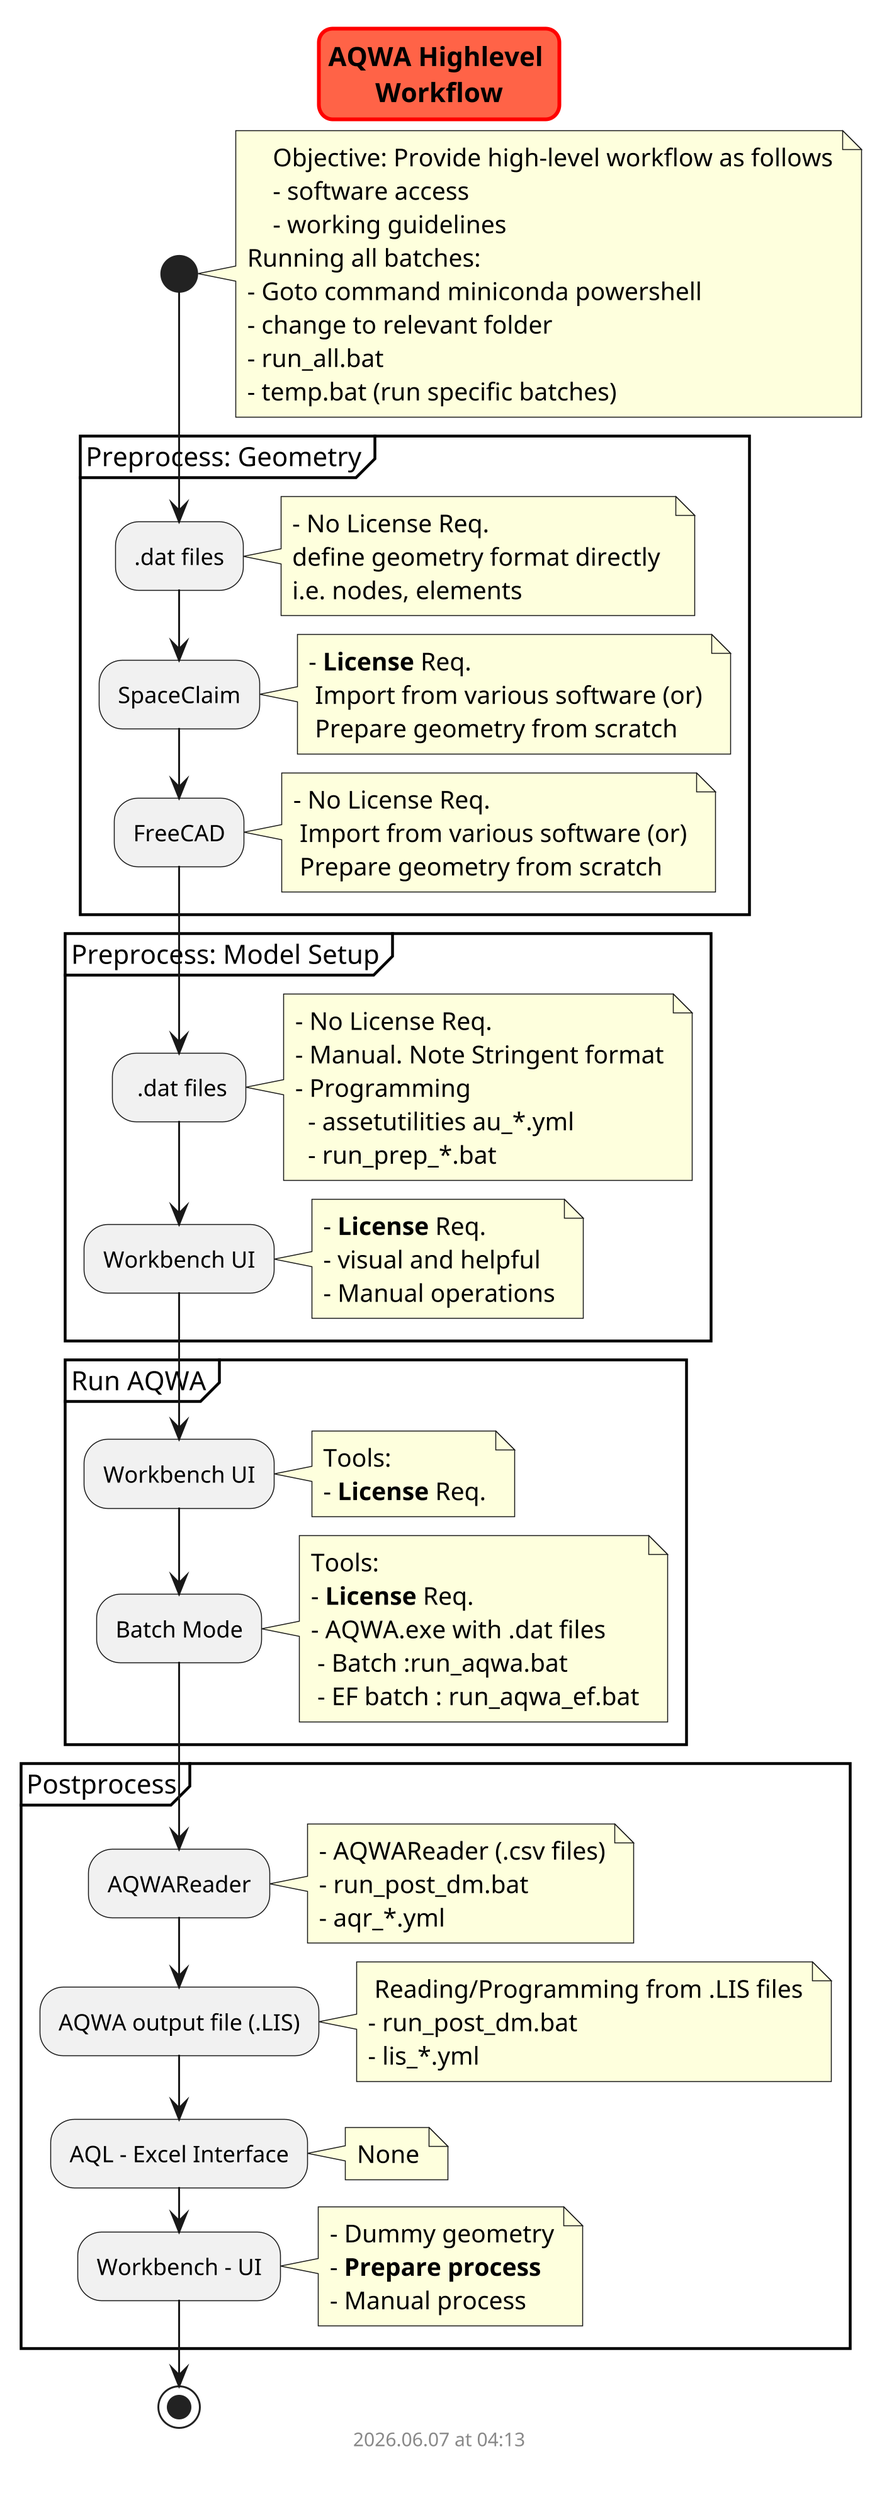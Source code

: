 @startuml aqwa_highlevel_workflow
scale 3
skinparam titleBorderRoundCorner 15
skinparam titleBorderThickness 2
skinparam titleBorderColor red
skinparam titleBackgroundColor Tomato

title AQWA Highlevel \nWorkflow

start

    note right
        Objective: Provide high-level workflow as follows
        - software access
        - working guidelines
    Running all batches:
    - Goto command miniconda powershell
    - change to relevant folder
    - run_all.bat
    - temp.bat (run specific batches)
    end note

    partition "Preprocess: Geometry" {

        :.dat files;
            note right
            - No License Req.
            define geometry format directly 
            i.e. nodes, elements
            end note

        :SpaceClaim;
            note right
            - **License** Req.
             Import from various software (or)
             Prepare geometry from scratch
            end note

        :FreeCAD;
            note right
            - No License Req.
             Import from various software (or)
             Prepare geometry from scratch
            end note

    }

    partition "Preprocess: Model Setup" {

        : .dat files;
            note right
            - No License Req.
            - Manual. Note Stringent format
            - Programming 
              - assetutilities au_*.yml
              - run_prep_*.bat
            end note

        :Workbench UI;
            note right
            - **License** Req.
            - visual and helpful
            - Manual operations
            end note

    }

    partition "Run AQWA" {
        :Workbench UI;
        note right
            Tools:
            - **License** Req.
        end note

        :Batch Mode;
        note right
            Tools:
            - **License** Req.
            - AQWA.exe with .dat files
             - Batch :run_aqwa.bat
             - EF batch : run_aqwa_ef.bat
        end note

    }

    partition "Postprocess" {

        :AQWAReader;
            note right
            - AQWAReader (.csv files)
            - run_post_dm.bat
            - aqr_*.yml
            end note

        :AQWA output file (.LIS);
            note right
             Reading/Programming from .LIS files
            - run_post_dm.bat
            - lis_*.yml
            end note

        :AQL - Excel Interface;
            note right
             None
            end note

        :Workbench - UI;
            note right
            - Dummy geometry
            - **Prepare process**
            - Manual process
            end note

    }

stop

footer
%date("yyyy.MM.dd' at 'HH:mm")
%filename()
end footer

@enduml
